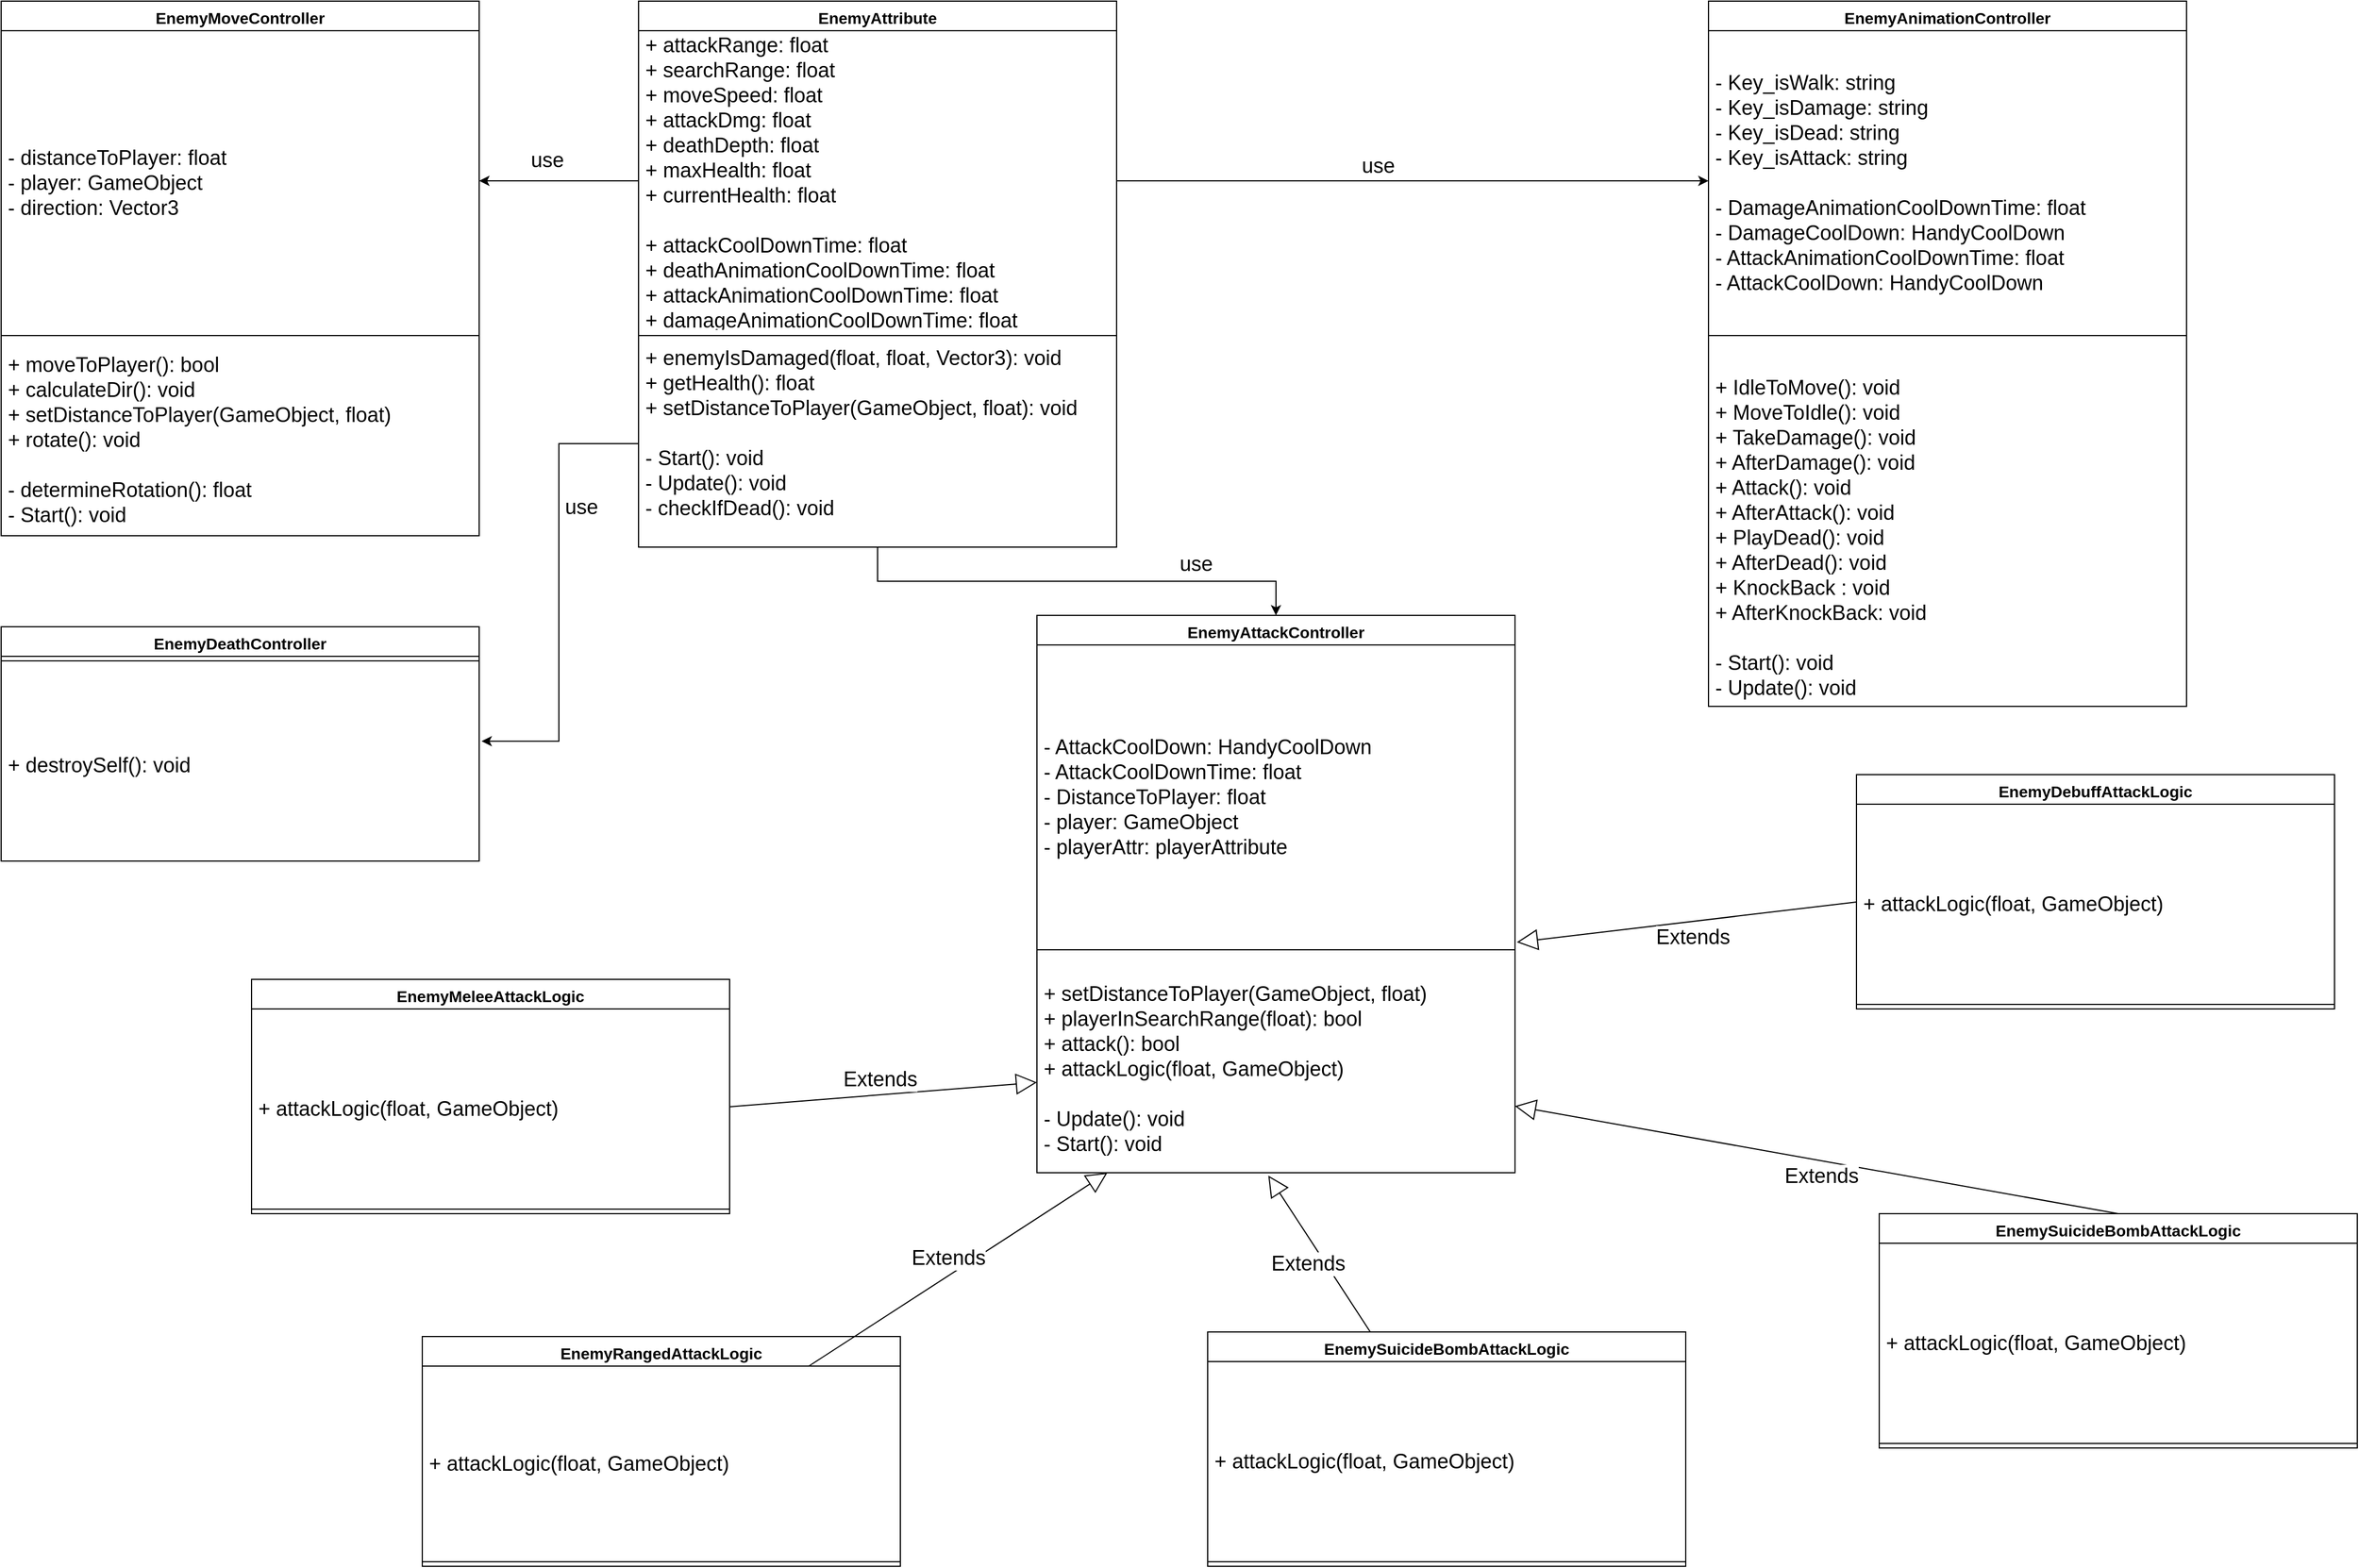 <mxfile version="13.9.1" type="github"><diagram id="C5RBs43oDa-KdzZeNtuy" name="Page-1"><mxGraphModel dx="3397" dy="1447" grid="1" gridSize="10" guides="1" tooltips="1" connect="1" arrows="1" fold="1" page="1" pageScale="1" pageWidth="827" pageHeight="1169" math="0" shadow="0"><root><mxCell id="WIyWlLk6GJQsqaUBKTNV-0"/><mxCell id="WIyWlLk6GJQsqaUBKTNV-1" parent="WIyWlLk6GJQsqaUBKTNV-0"/><mxCell id="Zm_CrsqzSkxY1IXHYR4K-72" style="edgeStyle=orthogonalEdgeStyle;rounded=0;orthogonalLoop=1;jettySize=auto;html=1;entryX=0.5;entryY=0;entryDx=0;entryDy=0;fontSize=18;" edge="1" parent="WIyWlLk6GJQsqaUBKTNV-1" source="Zm_CrsqzSkxY1IXHYR4K-39" target="Zm_CrsqzSkxY1IXHYR4K-64"><mxGeometry relative="1" as="geometry"/></mxCell><mxCell id="Zm_CrsqzSkxY1IXHYR4K-39" value="EnemyAttribute" style="swimlane;fontStyle=1;align=center;verticalAlign=top;childLayout=stackLayout;horizontal=1;startSize=26;horizontalStack=0;resizeParent=1;resizeParentMax=0;resizeLast=0;collapsible=1;marginBottom=0;fontSize=14;" vertex="1" parent="WIyWlLk6GJQsqaUBKTNV-1"><mxGeometry x="-210" y="20" width="420" height="480" as="geometry"/></mxCell><mxCell id="Zm_CrsqzSkxY1IXHYR4K-40" value="+ attackRange: float&#10;+ searchRange: float&#10;+ moveSpeed: float&#10;+ attackDmg: float&#10;+ deathDepth: float&#10;+ maxHealth: float&#10;+ currentHealth: float&#10;&#10;+ attackCoolDownTime: float&#10;+ deathAnimationCoolDownTime: float&#10;+ attackAnimationCoolDownTime: float&#10;+ damageAnimationCoolDownTime: float&#10;- deathCoolDown: HandyCoolDown&#10;" style="text;strokeColor=none;fillColor=none;align=left;verticalAlign=middle;spacingLeft=4;spacingRight=4;overflow=hidden;rotatable=0;points=[[0,0.5],[1,0.5]];portConstraint=eastwest;fontSize=18;" vertex="1" parent="Zm_CrsqzSkxY1IXHYR4K-39"><mxGeometry y="26" width="420" height="264" as="geometry"/></mxCell><mxCell id="Zm_CrsqzSkxY1IXHYR4K-41" value="" style="line;strokeWidth=1;fillColor=none;align=left;verticalAlign=middle;spacingTop=-1;spacingLeft=3;spacingRight=3;rotatable=0;labelPosition=right;points=[];portConstraint=eastwest;" vertex="1" parent="Zm_CrsqzSkxY1IXHYR4K-39"><mxGeometry y="290" width="420" height="8" as="geometry"/></mxCell><mxCell id="Zm_CrsqzSkxY1IXHYR4K-42" value="+ enemyIsDamaged(float, float, Vector3): void&#10;+ getHealth(): float&#10;+ setDistanceToPlayer(GameObject, float): void&#10;&#10;- Start(): void&#10;- Update(): void&#10;- checkIfDead(): void&#10;" style="text;strokeColor=none;fillColor=none;align=left;verticalAlign=middle;spacingLeft=4;spacingRight=4;overflow=hidden;rotatable=0;points=[[0,0.5],[1,0.5]];portConstraint=eastwest;fontSize=18;" vertex="1" parent="Zm_CrsqzSkxY1IXHYR4K-39"><mxGeometry y="298" width="420" height="182" as="geometry"/></mxCell><mxCell id="Zm_CrsqzSkxY1IXHYR4K-47" value="EnemyMoveController" style="swimlane;fontStyle=1;align=center;verticalAlign=top;childLayout=stackLayout;horizontal=1;startSize=26;horizontalStack=0;resizeParent=1;resizeParentMax=0;resizeLast=0;collapsible=1;marginBottom=0;fontSize=14;" vertex="1" parent="WIyWlLk6GJQsqaUBKTNV-1"><mxGeometry x="-770" y="20" width="420" height="470" as="geometry"/></mxCell><mxCell id="Zm_CrsqzSkxY1IXHYR4K-48" value="- distanceToPlayer: float&#10;- player: GameObject&#10;- direction: Vector3" style="text;strokeColor=none;fillColor=none;align=left;verticalAlign=middle;spacingLeft=4;spacingRight=4;overflow=hidden;rotatable=0;points=[[0,0.5],[1,0.5]];portConstraint=eastwest;fontSize=18;" vertex="1" parent="Zm_CrsqzSkxY1IXHYR4K-47"><mxGeometry y="26" width="420" height="264" as="geometry"/></mxCell><mxCell id="Zm_CrsqzSkxY1IXHYR4K-49" value="" style="line;strokeWidth=1;fillColor=none;align=left;verticalAlign=middle;spacingTop=-1;spacingLeft=3;spacingRight=3;rotatable=0;labelPosition=right;points=[];portConstraint=eastwest;" vertex="1" parent="Zm_CrsqzSkxY1IXHYR4K-47"><mxGeometry y="290" width="420" height="8" as="geometry"/></mxCell><mxCell id="Zm_CrsqzSkxY1IXHYR4K-50" value="+ moveToPlayer(): bool&#10;+ calculateDir(): void&#10;+ setDistanceToPlayer(GameObject, float)&#10;+ rotate(): void&#10;&#10;- determineRotation(): float&#10;- Start(): void" style="text;strokeColor=none;fillColor=none;align=left;verticalAlign=middle;spacingLeft=4;spacingRight=4;overflow=hidden;rotatable=0;points=[[0,0.5],[1,0.5]];portConstraint=eastwest;fontSize=18;" vertex="1" parent="Zm_CrsqzSkxY1IXHYR4K-47"><mxGeometry y="298" width="420" height="172" as="geometry"/></mxCell><mxCell id="Zm_CrsqzSkxY1IXHYR4K-51" value="EnemyMeleeAttackLogic" style="swimlane;fontStyle=1;align=center;verticalAlign=top;childLayout=stackLayout;horizontal=1;startSize=26;horizontalStack=0;resizeParent=1;resizeParentMax=0;resizeLast=0;collapsible=1;marginBottom=0;fontSize=14;" vertex="1" parent="WIyWlLk6GJQsqaUBKTNV-1"><mxGeometry x="-550" y="880" width="420" height="206" as="geometry"/></mxCell><mxCell id="Zm_CrsqzSkxY1IXHYR4K-54" value="+ attackLogic(float, GameObject)" style="text;strokeColor=none;fillColor=none;align=left;verticalAlign=middle;spacingLeft=4;spacingRight=4;overflow=hidden;rotatable=0;points=[[0,0.5],[1,0.5]];portConstraint=eastwest;fontSize=18;" vertex="1" parent="Zm_CrsqzSkxY1IXHYR4K-51"><mxGeometry y="26" width="420" height="172" as="geometry"/></mxCell><mxCell id="Zm_CrsqzSkxY1IXHYR4K-53" value="" style="line;strokeWidth=1;fillColor=none;align=left;verticalAlign=middle;spacingTop=-1;spacingLeft=3;spacingRight=3;rotatable=0;labelPosition=right;points=[];portConstraint=eastwest;" vertex="1" parent="Zm_CrsqzSkxY1IXHYR4K-51"><mxGeometry y="198" width="420" height="8" as="geometry"/></mxCell><mxCell id="Zm_CrsqzSkxY1IXHYR4K-56" value="EnemyAnimationController" style="swimlane;fontStyle=1;align=center;verticalAlign=top;childLayout=stackLayout;horizontal=1;startSize=26;horizontalStack=0;resizeParent=1;resizeParentMax=0;resizeLast=0;collapsible=1;marginBottom=0;fontSize=14;" vertex="1" parent="WIyWlLk6GJQsqaUBKTNV-1"><mxGeometry x="730" y="20" width="420" height="620" as="geometry"/></mxCell><mxCell id="Zm_CrsqzSkxY1IXHYR4K-57" value="- Key_isWalk: string&#10;- Key_isDamage: string&#10;- Key_isDead: string&#10;- Key_isAttack: string&#10;&#10;- DamageAnimationCoolDownTime: float&#10;- DamageCoolDown: HandyCoolDown&#10;- AttackAnimationCoolDownTime: float&#10;- AttackCoolDown: HandyCoolDown" style="text;strokeColor=none;fillColor=none;align=left;verticalAlign=middle;spacingLeft=4;spacingRight=4;overflow=hidden;rotatable=0;points=[[0,0.5],[1,0.5]];portConstraint=eastwest;fontSize=18;" vertex="1" parent="Zm_CrsqzSkxY1IXHYR4K-56"><mxGeometry y="26" width="420" height="264" as="geometry"/></mxCell><mxCell id="Zm_CrsqzSkxY1IXHYR4K-58" value="" style="line;strokeWidth=1;fillColor=none;align=left;verticalAlign=middle;spacingTop=-1;spacingLeft=3;spacingRight=3;rotatable=0;labelPosition=right;points=[];portConstraint=eastwest;" vertex="1" parent="Zm_CrsqzSkxY1IXHYR4K-56"><mxGeometry y="290" width="420" height="8" as="geometry"/></mxCell><mxCell id="Zm_CrsqzSkxY1IXHYR4K-59" value="&#10;+ IdleToMove(): void&#10;+ MoveToIdle(): void&#10;+ TakeDamage(): void&#10;+ AfterDamage(): void&#10;+ Attack(): void&#10;+ AfterAttack(): void&#10;+ PlayDead(): void&#10;+ AfterDead(): void&#10;+ KnockBack : void&#10;+ AfterKnockBack: void&#10;&#10;- Start(): void&#10;- Update(): void" style="text;strokeColor=none;fillColor=none;align=left;verticalAlign=middle;spacingLeft=4;spacingRight=4;overflow=hidden;rotatable=0;points=[[0,0.5],[1,0.5]];portConstraint=eastwest;fontSize=18;" vertex="1" parent="Zm_CrsqzSkxY1IXHYR4K-56"><mxGeometry y="298" width="420" height="322" as="geometry"/></mxCell><mxCell id="Zm_CrsqzSkxY1IXHYR4K-60" value="EnemyDeathController" style="swimlane;fontStyle=1;align=center;verticalAlign=top;childLayout=stackLayout;horizontal=1;startSize=26;horizontalStack=0;resizeParent=1;resizeParentMax=0;resizeLast=0;collapsible=1;marginBottom=0;fontSize=14;" vertex="1" parent="WIyWlLk6GJQsqaUBKTNV-1"><mxGeometry x="-770" y="570" width="420" height="206" as="geometry"/></mxCell><mxCell id="Zm_CrsqzSkxY1IXHYR4K-62" value="" style="line;strokeWidth=1;fillColor=none;align=left;verticalAlign=middle;spacingTop=-1;spacingLeft=3;spacingRight=3;rotatable=0;labelPosition=right;points=[];portConstraint=eastwest;" vertex="1" parent="Zm_CrsqzSkxY1IXHYR4K-60"><mxGeometry y="26" width="420" height="8" as="geometry"/></mxCell><mxCell id="Zm_CrsqzSkxY1IXHYR4K-63" value="+ destroySelf(): void" style="text;strokeColor=none;fillColor=none;align=left;verticalAlign=middle;spacingLeft=4;spacingRight=4;overflow=hidden;rotatable=0;points=[[0,0.5],[1,0.5]];portConstraint=eastwest;fontSize=18;" vertex="1" parent="Zm_CrsqzSkxY1IXHYR4K-60"><mxGeometry y="34" width="420" height="172" as="geometry"/></mxCell><mxCell id="Zm_CrsqzSkxY1IXHYR4K-64" value="EnemyAttackController" style="swimlane;fontStyle=1;align=center;verticalAlign=top;childLayout=stackLayout;horizontal=1;startSize=26;horizontalStack=0;resizeParent=1;resizeParentMax=0;resizeLast=0;collapsible=1;marginBottom=0;fontSize=14;" vertex="1" parent="WIyWlLk6GJQsqaUBKTNV-1"><mxGeometry x="140" y="560" width="420" height="490" as="geometry"/></mxCell><mxCell id="Zm_CrsqzSkxY1IXHYR4K-65" value="- AttackCoolDown: HandyCoolDown&#10;- AttackCoolDownTime: float&#10;- DistanceToPlayer: float&#10;- player: GameObject&#10;- playerAttr: playerAttribute" style="text;strokeColor=none;fillColor=none;align=left;verticalAlign=middle;spacingLeft=4;spacingRight=4;overflow=hidden;rotatable=0;points=[[0,0.5],[1,0.5]];portConstraint=eastwest;fontSize=18;" vertex="1" parent="Zm_CrsqzSkxY1IXHYR4K-64"><mxGeometry y="26" width="420" height="264" as="geometry"/></mxCell><mxCell id="Zm_CrsqzSkxY1IXHYR4K-66" value="" style="line;strokeWidth=1;fillColor=none;align=left;verticalAlign=middle;spacingTop=-1;spacingLeft=3;spacingRight=3;rotatable=0;labelPosition=right;points=[];portConstraint=eastwest;" vertex="1" parent="Zm_CrsqzSkxY1IXHYR4K-64"><mxGeometry y="290" width="420" height="8" as="geometry"/></mxCell><mxCell id="Zm_CrsqzSkxY1IXHYR4K-67" value="&#10;+ setDistanceToPlayer(GameObject, float)&#10;+ playerInSearchRange(float): bool&#10;+ attack(): bool&#10;+ attackLogic(float, GameObject)&#10;&#10;- Update(): void&#10;- Start(): void&#10;" style="text;strokeColor=none;fillColor=none;align=left;verticalAlign=middle;spacingLeft=4;spacingRight=4;overflow=hidden;rotatable=0;points=[[0,0.5],[1,0.5]];portConstraint=eastwest;fontSize=18;" vertex="1" parent="Zm_CrsqzSkxY1IXHYR4K-64"><mxGeometry y="298" width="420" height="192" as="geometry"/></mxCell><mxCell id="Zm_CrsqzSkxY1IXHYR4K-69" style="edgeStyle=orthogonalEdgeStyle;rounded=0;orthogonalLoop=1;jettySize=auto;html=1;fontSize=18;" edge="1" parent="WIyWlLk6GJQsqaUBKTNV-1" source="Zm_CrsqzSkxY1IXHYR4K-40" target="Zm_CrsqzSkxY1IXHYR4K-48"><mxGeometry relative="1" as="geometry"><Array as="points"><mxPoint x="-280" y="178"/><mxPoint x="-280" y="178"/></Array></mxGeometry></mxCell><mxCell id="Zm_CrsqzSkxY1IXHYR4K-70" style="edgeStyle=orthogonalEdgeStyle;rounded=0;orthogonalLoop=1;jettySize=auto;html=1;entryX=0;entryY=0.5;entryDx=0;entryDy=0;fontSize=18;" edge="1" parent="WIyWlLk6GJQsqaUBKTNV-1" source="Zm_CrsqzSkxY1IXHYR4K-40" target="Zm_CrsqzSkxY1IXHYR4K-57"><mxGeometry relative="1" as="geometry"/></mxCell><mxCell id="Zm_CrsqzSkxY1IXHYR4K-71" style="edgeStyle=orthogonalEdgeStyle;rounded=0;orthogonalLoop=1;jettySize=auto;html=1;entryX=1.005;entryY=0.387;entryDx=0;entryDy=0;entryPerimeter=0;fontSize=18;" edge="1" parent="WIyWlLk6GJQsqaUBKTNV-1" source="Zm_CrsqzSkxY1IXHYR4K-42" target="Zm_CrsqzSkxY1IXHYR4K-63"><mxGeometry relative="1" as="geometry"/></mxCell><mxCell id="Zm_CrsqzSkxY1IXHYR4K-76" value="Extends" style="endArrow=block;endSize=16;endFill=0;html=1;fontSize=18;exitX=1;exitY=0.5;exitDx=0;exitDy=0;" edge="1" parent="WIyWlLk6GJQsqaUBKTNV-1" source="Zm_CrsqzSkxY1IXHYR4K-54" target="Zm_CrsqzSkxY1IXHYR4K-67"><mxGeometry x="-0.019" y="14" width="160" relative="1" as="geometry"><mxPoint x="440" y="860" as="sourcePoint"/><mxPoint x="330" y="1260" as="targetPoint"/><mxPoint x="1" as="offset"/></mxGeometry></mxCell><mxCell id="Zm_CrsqzSkxY1IXHYR4K-79" value="EnemyRangedAttackLogic" style="swimlane;fontStyle=1;align=center;verticalAlign=top;childLayout=stackLayout;horizontal=1;startSize=26;horizontalStack=0;resizeParent=1;resizeParentMax=0;resizeLast=0;collapsible=1;marginBottom=0;fontSize=14;" vertex="1" parent="WIyWlLk6GJQsqaUBKTNV-1"><mxGeometry x="-400" y="1194" width="420" height="202" as="geometry"/></mxCell><mxCell id="Zm_CrsqzSkxY1IXHYR4K-80" value="+ attackLogic(float, GameObject)" style="text;strokeColor=none;fillColor=none;align=left;verticalAlign=middle;spacingLeft=4;spacingRight=4;overflow=hidden;rotatable=0;points=[[0,0.5],[1,0.5]];portConstraint=eastwest;fontSize=18;" vertex="1" parent="Zm_CrsqzSkxY1IXHYR4K-79"><mxGeometry y="26" width="420" height="168" as="geometry"/></mxCell><mxCell id="Zm_CrsqzSkxY1IXHYR4K-81" value="" style="line;strokeWidth=1;fillColor=none;align=left;verticalAlign=middle;spacingTop=-1;spacingLeft=3;spacingRight=3;rotatable=0;labelPosition=right;points=[];portConstraint=eastwest;" vertex="1" parent="Zm_CrsqzSkxY1IXHYR4K-79"><mxGeometry y="194" width="420" height="8" as="geometry"/></mxCell><mxCell id="Zm_CrsqzSkxY1IXHYR4K-82" value="Extends" style="endArrow=block;endSize=16;endFill=0;html=1;fontSize=18;" edge="1" parent="WIyWlLk6GJQsqaUBKTNV-1" source="Zm_CrsqzSkxY1IXHYR4K-80" target="Zm_CrsqzSkxY1IXHYR4K-67"><mxGeometry x="-0.019" y="14" width="160" relative="1" as="geometry"><mxPoint x="-310" y="1312" as="sourcePoint"/><mxPoint x="-83.659" y="1080" as="targetPoint"/><mxPoint x="1" as="offset"/></mxGeometry></mxCell><mxCell id="Zm_CrsqzSkxY1IXHYR4K-83" value="EnemySuicideBombAttackLogic" style="swimlane;fontStyle=1;align=center;verticalAlign=top;childLayout=stackLayout;horizontal=1;startSize=26;horizontalStack=0;resizeParent=1;resizeParentMax=0;resizeLast=0;collapsible=1;marginBottom=0;fontSize=14;" vertex="1" parent="WIyWlLk6GJQsqaUBKTNV-1"><mxGeometry x="290" y="1190" width="420" height="206" as="geometry"/></mxCell><mxCell id="Zm_CrsqzSkxY1IXHYR4K-84" value="+ attackLogic(float, GameObject)" style="text;strokeColor=none;fillColor=none;align=left;verticalAlign=middle;spacingLeft=4;spacingRight=4;overflow=hidden;rotatable=0;points=[[0,0.5],[1,0.5]];portConstraint=eastwest;fontSize=18;" vertex="1" parent="Zm_CrsqzSkxY1IXHYR4K-83"><mxGeometry y="26" width="420" height="172" as="geometry"/></mxCell><mxCell id="Zm_CrsqzSkxY1IXHYR4K-85" value="" style="line;strokeWidth=1;fillColor=none;align=left;verticalAlign=middle;spacingTop=-1;spacingLeft=3;spacingRight=3;rotatable=0;labelPosition=right;points=[];portConstraint=eastwest;" vertex="1" parent="Zm_CrsqzSkxY1IXHYR4K-83"><mxGeometry y="198" width="420" height="8" as="geometry"/></mxCell><mxCell id="Zm_CrsqzSkxY1IXHYR4K-88" value="EnemySuicideBombAttackLogic" style="swimlane;fontStyle=1;align=center;verticalAlign=top;childLayout=stackLayout;horizontal=1;startSize=26;horizontalStack=0;resizeParent=1;resizeParentMax=0;resizeLast=0;collapsible=1;marginBottom=0;fontSize=14;" vertex="1" parent="WIyWlLk6GJQsqaUBKTNV-1"><mxGeometry x="880" y="1086" width="420" height="206" as="geometry"/></mxCell><mxCell id="Zm_CrsqzSkxY1IXHYR4K-89" value="+ attackLogic(float, GameObject)" style="text;strokeColor=none;fillColor=none;align=left;verticalAlign=middle;spacingLeft=4;spacingRight=4;overflow=hidden;rotatable=0;points=[[0,0.5],[1,0.5]];portConstraint=eastwest;fontSize=18;" vertex="1" parent="Zm_CrsqzSkxY1IXHYR4K-88"><mxGeometry y="26" width="420" height="172" as="geometry"/></mxCell><mxCell id="Zm_CrsqzSkxY1IXHYR4K-90" value="" style="line;strokeWidth=1;fillColor=none;align=left;verticalAlign=middle;spacingTop=-1;spacingLeft=3;spacingRight=3;rotatable=0;labelPosition=right;points=[];portConstraint=eastwest;" vertex="1" parent="Zm_CrsqzSkxY1IXHYR4K-88"><mxGeometry y="198" width="420" height="8" as="geometry"/></mxCell><mxCell id="Zm_CrsqzSkxY1IXHYR4K-92" value="Extends" style="endArrow=block;endSize=16;endFill=0;html=1;fontSize=18;entryX=0.484;entryY=1.013;entryDx=0;entryDy=0;entryPerimeter=0;" edge="1" parent="WIyWlLk6GJQsqaUBKTNV-1" source="Zm_CrsqzSkxY1IXHYR4K-83" target="Zm_CrsqzSkxY1IXHYR4K-67"><mxGeometry x="-0.019" y="14" width="160" relative="1" as="geometry"><mxPoint x="-50.4" y="1230" as="sourcePoint"/><mxPoint x="211.886" y="1060" as="targetPoint"/><mxPoint x="1" as="offset"/></mxGeometry></mxCell><mxCell id="Zm_CrsqzSkxY1IXHYR4K-93" value="Extends" style="endArrow=block;endSize=16;endFill=0;html=1;fontSize=18;exitX=0.5;exitY=0;exitDx=0;exitDy=0;" edge="1" parent="WIyWlLk6GJQsqaUBKTNV-1" source="Zm_CrsqzSkxY1IXHYR4K-88" target="Zm_CrsqzSkxY1IXHYR4K-67"><mxGeometry x="-0.019" y="14" width="160" relative="1" as="geometry"><mxPoint x="442.882" y="1200" as="sourcePoint"/><mxPoint x="353.28" y="1062.496" as="targetPoint"/><mxPoint x="1" as="offset"/></mxGeometry></mxCell><mxCell id="Zm_CrsqzSkxY1IXHYR4K-94" value="EnemyDebuffAttackLogic" style="swimlane;fontStyle=1;align=center;verticalAlign=top;childLayout=stackLayout;horizontal=1;startSize=26;horizontalStack=0;resizeParent=1;resizeParentMax=0;resizeLast=0;collapsible=1;marginBottom=0;fontSize=14;" vertex="1" parent="WIyWlLk6GJQsqaUBKTNV-1"><mxGeometry x="860" y="700" width="420" height="206" as="geometry"/></mxCell><mxCell id="Zm_CrsqzSkxY1IXHYR4K-95" value="+ attackLogic(float, GameObject)" style="text;strokeColor=none;fillColor=none;align=left;verticalAlign=middle;spacingLeft=4;spacingRight=4;overflow=hidden;rotatable=0;points=[[0,0.5],[1,0.5]];portConstraint=eastwest;fontSize=18;" vertex="1" parent="Zm_CrsqzSkxY1IXHYR4K-94"><mxGeometry y="26" width="420" height="172" as="geometry"/></mxCell><mxCell id="Zm_CrsqzSkxY1IXHYR4K-96" value="" style="line;strokeWidth=1;fillColor=none;align=left;verticalAlign=middle;spacingTop=-1;spacingLeft=3;spacingRight=3;rotatable=0;labelPosition=right;points=[];portConstraint=eastwest;" vertex="1" parent="Zm_CrsqzSkxY1IXHYR4K-94"><mxGeometry y="198" width="420" height="8" as="geometry"/></mxCell><mxCell id="Zm_CrsqzSkxY1IXHYR4K-98" value="Extends" style="endArrow=block;endSize=16;endFill=0;html=1;fontSize=18;exitX=0;exitY=0.5;exitDx=0;exitDy=0;entryX=1.004;entryY=0.99;entryDx=0;entryDy=0;entryPerimeter=0;" edge="1" parent="WIyWlLk6GJQsqaUBKTNV-1" source="Zm_CrsqzSkxY1IXHYR4K-95" target="Zm_CrsqzSkxY1IXHYR4K-65"><mxGeometry x="-0.019" y="14" width="160" relative="1" as="geometry"><mxPoint x="970" y="940" as="sourcePoint"/><mxPoint x="570" y="955.738" as="targetPoint"/><mxPoint x="1" as="offset"/></mxGeometry></mxCell><mxCell id="Zm_CrsqzSkxY1IXHYR4K-101" value="use" style="text;html=1;strokeColor=none;fillColor=none;align=center;verticalAlign=middle;whiteSpace=wrap;rounded=0;fontSize=18;" vertex="1" parent="WIyWlLk6GJQsqaUBKTNV-1"><mxGeometry x="-310" y="150" width="40" height="20" as="geometry"/></mxCell><mxCell id="Zm_CrsqzSkxY1IXHYR4K-103" value="use" style="text;html=1;strokeColor=none;fillColor=none;align=center;verticalAlign=middle;whiteSpace=wrap;rounded=0;fontSize=18;" vertex="1" parent="WIyWlLk6GJQsqaUBKTNV-1"><mxGeometry x="-280" y="450" width="40" height="30" as="geometry"/></mxCell><mxCell id="Zm_CrsqzSkxY1IXHYR4K-106" value="use" style="text;html=1;strokeColor=none;fillColor=none;align=center;verticalAlign=middle;whiteSpace=wrap;rounded=0;fontSize=18;" vertex="1" parent="WIyWlLk6GJQsqaUBKTNV-1"><mxGeometry x="420" y="150" width="40" height="30" as="geometry"/></mxCell><mxCell id="Zm_CrsqzSkxY1IXHYR4K-107" value="use" style="text;html=1;strokeColor=none;fillColor=none;align=center;verticalAlign=middle;whiteSpace=wrap;rounded=0;fontSize=18;" vertex="1" parent="WIyWlLk6GJQsqaUBKTNV-1"><mxGeometry x="260" y="500" width="40" height="30" as="geometry"/></mxCell></root></mxGraphModel></diagram></mxfile>